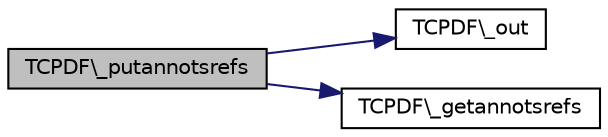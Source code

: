 digraph G
{
  edge [fontname="Helvetica",fontsize="10",labelfontname="Helvetica",labelfontsize="10"];
  node [fontname="Helvetica",fontsize="10",shape=record];
  rankdir="LR";
  Node1 [label="TCPDF\\_putannotsrefs",height=0.2,width=0.4,color="black", fillcolor="grey75", style="filled" fontcolor="black"];
  Node1 -> Node2 [color="midnightblue",fontsize="10",style="solid",fontname="Helvetica"];
  Node2 [label="TCPDF\\_out",height=0.2,width=0.4,color="black", fillcolor="white", style="filled",URL="$classTCPDF.html#ac57877b76c37aef3195ad45731715b9e",tooltip="Output a string to the document."];
  Node1 -> Node3 [color="midnightblue",fontsize="10",style="solid",fontname="Helvetica"];
  Node3 [label="TCPDF\\_getannotsrefs",height=0.2,width=0.4,color="black", fillcolor="white", style="filled",URL="$classTCPDF.html#a42cfd0a9e84edfcaa1e46d3d7283ef73",tooltip="Get references to page annotations."];
}
